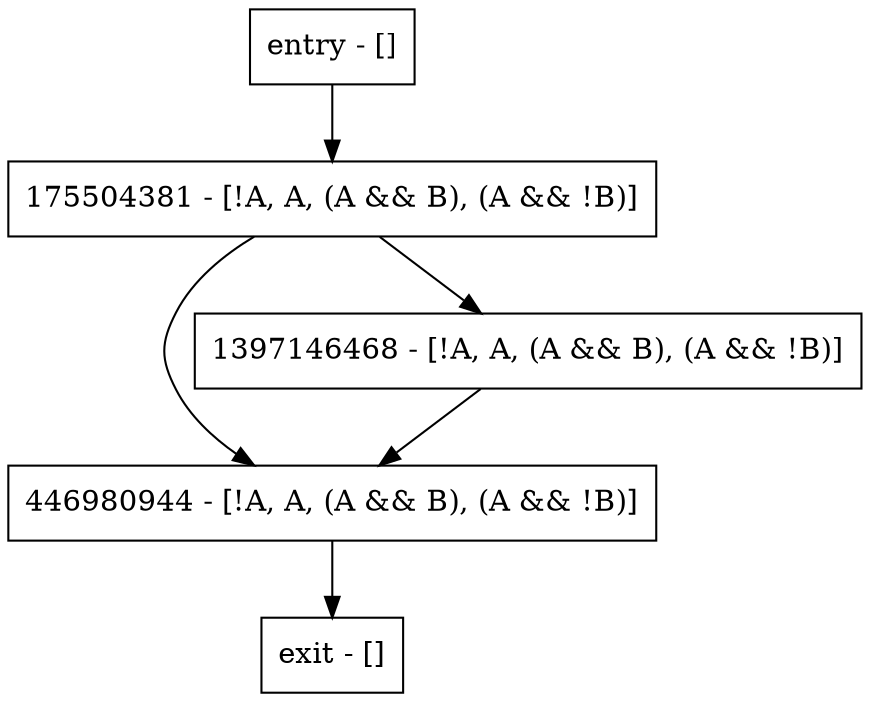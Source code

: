 digraph foo {
node [shape=record];
entry [label="entry - []"];
exit [label="exit - []"];
175504381 [label="175504381 - [!A, A, (A && B), (A && !B)]"];
446980944 [label="446980944 - [!A, A, (A && B), (A && !B)]"];
1397146468 [label="1397146468 - [!A, A, (A && B), (A && !B)]"];
entry;
exit;
entry -> 175504381;
175504381 -> 446980944;
175504381 -> 1397146468;
446980944 -> exit;
1397146468 -> 446980944;
}
